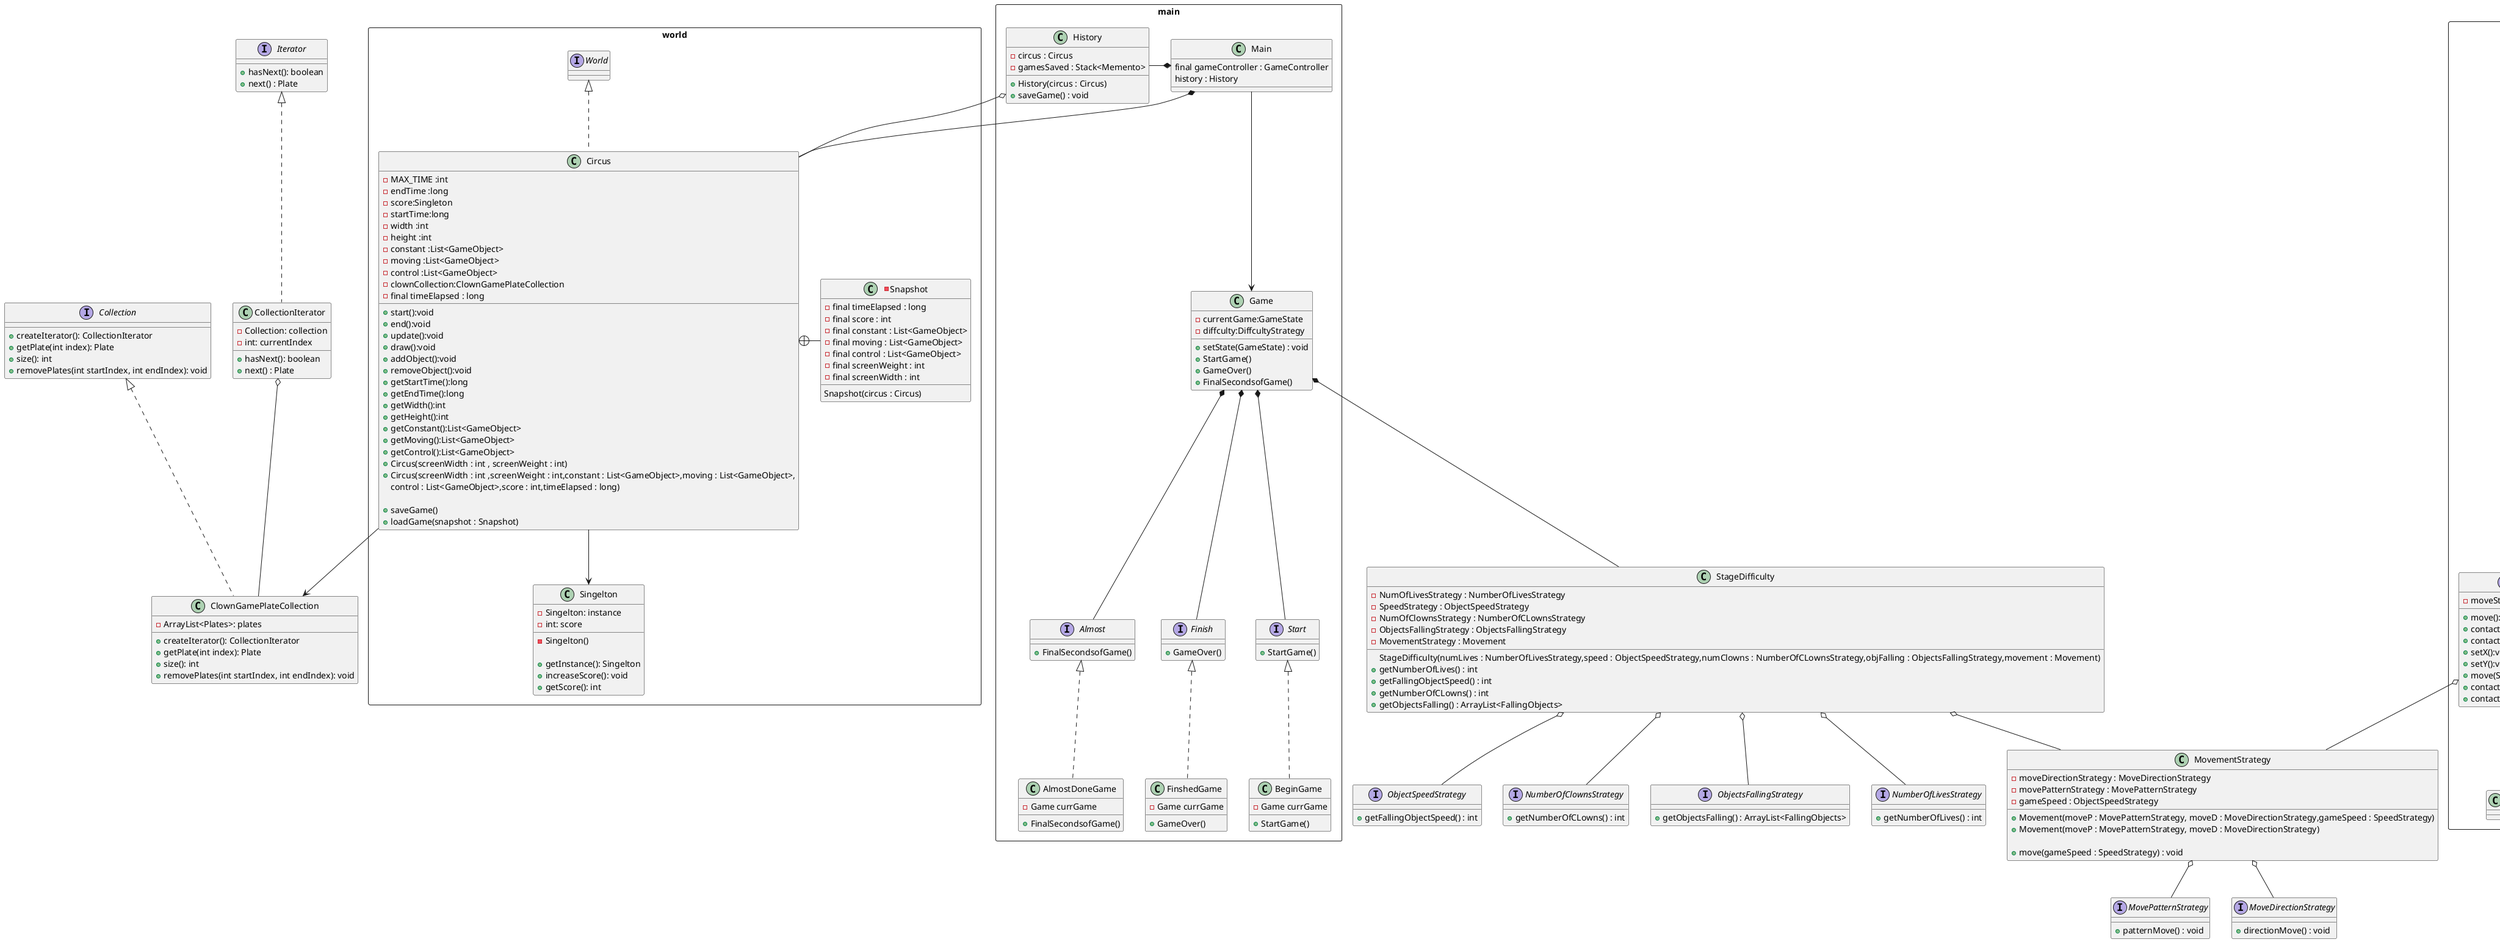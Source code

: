 @startuml Game
package object <<Rectangle>>{
    abstract class ObjectsFactory{
    makeObject():GameObject
}

interface FallingObjects implements GameObject{
    +move():void
    +contactwithClown():Boolean
    +contactwithStick():Boolean

    -moveStrategy:MovementStrategy     
    +setX():void
    +setY():void
    +move(SpeedStrategy):void
    +contactwithClown():Boolean
    +contactwithStick():Boolean
}
class Plates implements FallingObjects{

}

class Bombs implements FallingObjects{

}
class Clown implements ControlObject{}
interface ControlObject implements GameObject{}



ObjectsFactory --> GameObject:Factory Pattern


}
class MovementStrategy{
    -moveDirectionStrategy : MoveDirectionStrategy
    -movePatternStrategy : MovePatternStrategy
    -gameSpeed : ObjectSpeedStrategy
    +Movement(moveP : MovePatternStrategy, moveD : MoveDirectionStrategy,gameSpeed : SpeedStrategy)
    +Movement(moveP : MovePatternStrategy, moveD : MoveDirectionStrategy) 
    /'second constructor to make a movement without speed aka difault speed?'/

    +move(gameSpeed : SpeedStrategy) : void
}


interface MovePatternStrategy { 
    +patternMove() : void
}


interface MoveDirectionStrategy{
    +directionMove() : void
}



MovementStrategy o-- MoveDirectionStrategy
MovementStrategy o-- MovePatternStrategy




FallingObjects o-- MovementStrategy
package world <<Rectangle>>{
    /'Originator'/
    class Circus implements World{
        -MAX_TIME :int
        -endTime :long 
        -score:Singleton
        -startTime:long
        -width :int
        -height :int
        -constant :List<GameObject>
        -moving :List<GameObject>
        -control :List<GameObject>
        -clownCollection:ClownGamePlateCollection
        +start():void
        +end():void
        +update():void
        +draw():void
        +addObject():void
        +removeObject():void
        +getStartTime():long
        +getEndTime():long
        +getWidth():int
        +getHeight():int
        +getConstant():List<GameObject>
        +getMoving():List<GameObject>
        +getControl():List<GameObject>
        -final timeElapsed : long

        +Circus(screenWidth : int , screenWeight : int)
        +Circus(screenWidth : int ,screenWeight : int,constant : List<GameObject>,moving : List<GameObject>,
        control : List<GameObject>,score : int,timeElapsed : long)
        
        +saveGame()
        +loadGame(snapshot : Snapshot)
    }
    
     /'Memento'/
    -class Snapshot{
        -final timeElapsed : long
        -final score : int
        -final constant : List<GameObject>
        -final moving : List<GameObject>
        -final control : List<GameObject>
        -final screenWeight : int
        -final screenWidth : int 

        Snapshot(circus : Circus)
    }
    
    class Singelton {
        -Singelton: instance
        -int: score

        -Singelton()

        +getInstance(): Singelton
        +increaseScore(): void
        +getScore(): int

    }

    Circus --> Singelton

}
package main <<Rectangle>>{
    class Main{
        final gameController : GameController
        history : History
    }
    class Game {
     - currentGame:GameState
     -diffculty:DiffcultyStrategy
    + setState(GameState) : void
    + StartGame()
    + GameOver()
    + FinalSecondsofGame()
}

/'caretaker is history'/
class History{
    -circus : Circus
    -gamesSaved : Stack<Memento>

    +History(circus : Circus)
    +saveGame() : void
}


interface Start { 
    +StartGame()
    
}
interface Almost { 
    
    +FinalSecondsofGame()
    
}
interface Finish { 
    
    +GameOver()
}

class BeginGame implements Start{ 
    -Game currGame
    +StartGame()
   
}

class AlmostDoneGame implements Almost{
    -Game currGame
    +FinalSecondsofGame()
   
}

class FinshedGame implements Finish{
    -Game currGame
   
    +GameOver()
}

Game *-- Start
Game *-- Almost
Game *-- Finish
Main --> Game

Circus +- Snapshot
History o-- Circus  
Main *- History
Main *-- Circus


}
class StageDifficulty{
    -NumOfLivesStrategy : NumberOfLivesStrategy
    -SpeedStrategy : ObjectSpeedStrategy
    -NumOfClownsStrategy : NumberOfCLownsStrategy
    -ObjectsFallingStrategy : ObjectsFallingStrategy
    -MovementStrategy : Movement
/'gow to make it diff lines?'/
    StageDifficulty(numLives : NumberOfLivesStrategy,speed : ObjectSpeedStrategy,numClowns : NumberOfCLownsStrategy,objFalling : ObjectsFallingStrategy,movement : Movement)
                    /'movement sent with movementD and movementP'/
                    /'Speed made in construcotr'/
    +getNumberOfLives() : int
    +getFallingObjectSpeed() : int
    +getNumberOfCLowns() : int
    +getObjectsFalling() : ArrayList<FallingObjects>  
}
interface NumberOfLivesStrategy{
    +getNumberOfLives() : int
} 

interface ObjectSpeedStrategy {
    +getFallingObjectSpeed() : int
}

interface NumberOfClownsStrategy {
    +getNumberOfCLowns() : int
}

interface ObjectsFallingStrategy {
    +getObjectsFalling() : ArrayList<FallingObjects>  
}



StageDifficulty o-- MovementStrategy
StageDifficulty o-- NumberOfLivesStrategy
StageDifficulty o-- ObjectSpeedStrategy
StageDifficulty o-- NumberOfClownsStrategy
StageDifficulty o-- ObjectsFallingStrategy
Game *-- StageDifficulty

interface Iterator { 
    +hasNext(): boolean
    +next() : Plate
}

class CollectionIterator { 
    -Collection: collection
    -int: currentIndex

    +hasNext(): boolean
    +next() : Plate
}

interface Collection{
    
    +createIterator(): CollectionIterator 
    +getPlate(int index): Plate
    +size(): int 
    +removePlates(int startIndex, int endIndex): void 
}

class ClownGamePlateCollection{
    -ArrayList<Plates>: plates



    +createIterator(): CollectionIterator 
    +getPlate(int index): Plate
    +size(): int 
    +removePlates(int startIndex, int endIndex): void 
}



Iterator <|.. CollectionIterator
Collection <|.. ClownGamePlateCollection

CollectionIterator o-- ClownGamePlateCollection

Circus --> ClownGamePlateCollection



@enduml
